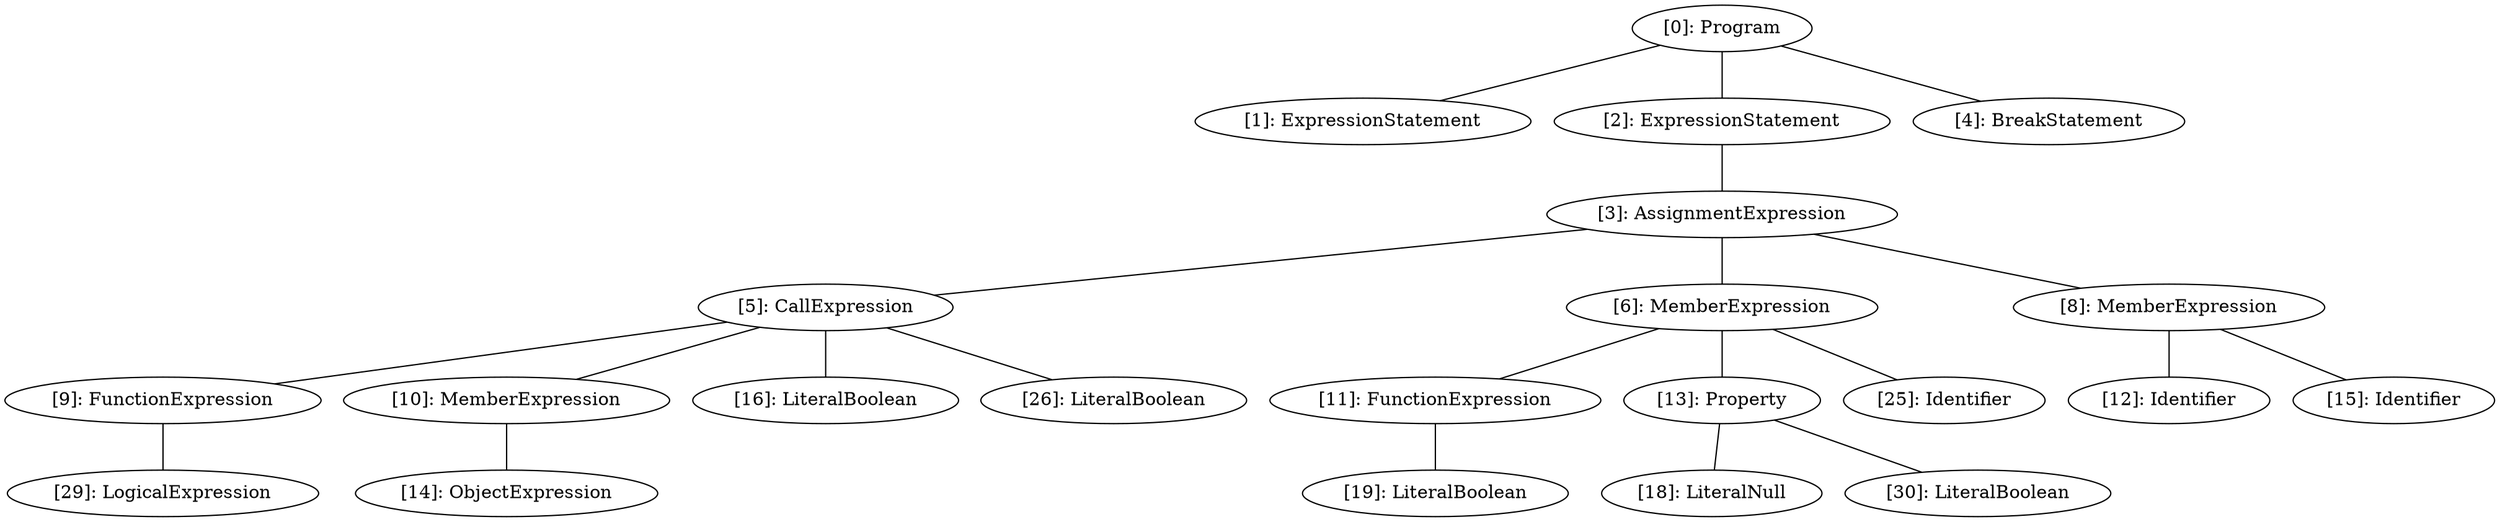 // Result
graph {
	0 [label="[0]: Program"]
	1 [label="[1]: ExpressionStatement"]
	2 [label="[2]: ExpressionStatement"]
	3 [label="[3]: AssignmentExpression"]
	4 [label="[4]: BreakStatement"]
	5 [label="[5]: CallExpression"]
	6 [label="[6]: MemberExpression"]
	8 [label="[8]: MemberExpression"]
	9 [label="[9]: FunctionExpression"]
	10 [label="[10]: MemberExpression"]
	11 [label="[11]: FunctionExpression"]
	12 [label="[12]: Identifier"]
	13 [label="[13]: Property"]
	14 [label="[14]: ObjectExpression"]
	15 [label="[15]: Identifier"]
	16 [label="[16]: LiteralBoolean"]
	18 [label="[18]: LiteralNull"]
	19 [label="[19]: LiteralBoolean"]
	25 [label="[25]: Identifier"]
	26 [label="[26]: LiteralBoolean"]
	29 [label="[29]: LogicalExpression"]
	30 [label="[30]: LiteralBoolean"]
	0 -- 1
	0 -- 2
	0 -- 4
	2 -- 3
	3 -- 5
	3 -- 6
	3 -- 8
	5 -- 9
	5 -- 10
	5 -- 16
	5 -- 26
	6 -- 11
	6 -- 13
	6 -- 25
	8 -- 12
	8 -- 15
	9 -- 29
	10 -- 14
	11 -- 19
	13 -- 18
	13 -- 30
}
